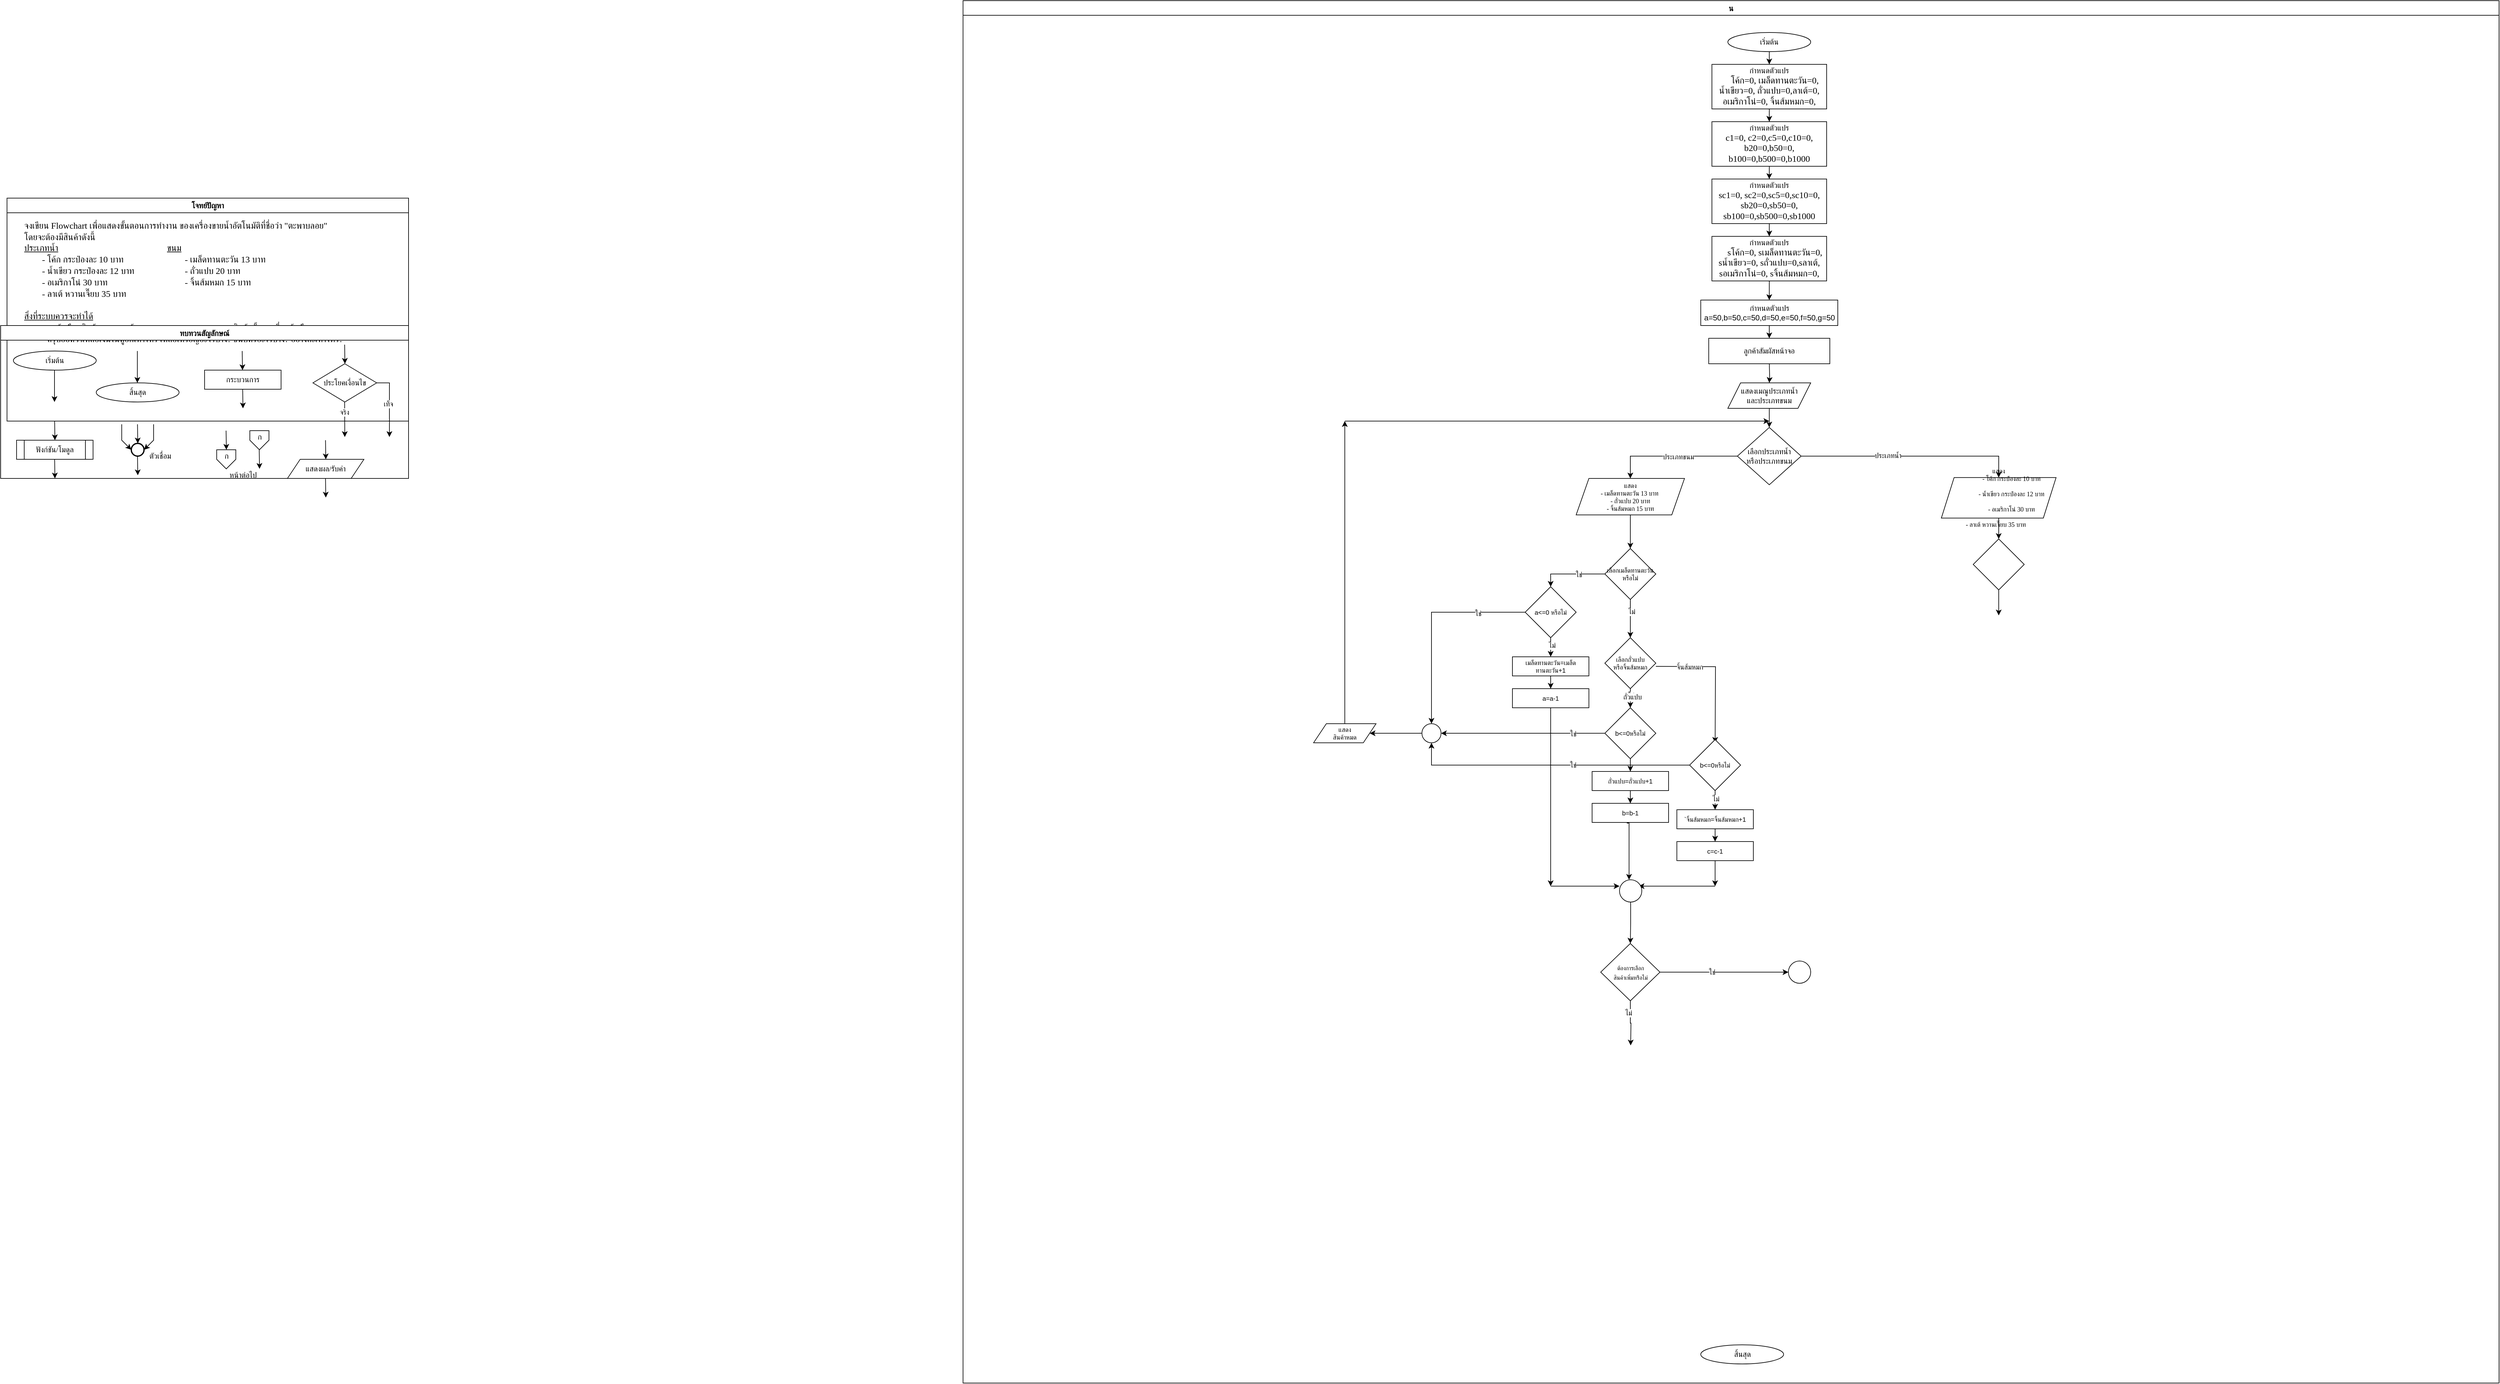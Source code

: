 <mxfile version="28.0.6">
  <diagram name="Page-1" id="Xa4HiU06uu2VXl8qRVdY">
    <mxGraphModel dx="4318" dy="1641" grid="1" gridSize="10" guides="1" tooltips="1" connect="1" arrows="1" fold="1" page="1" pageScale="1" pageWidth="850" pageHeight="1100" math="0" shadow="0">
      <root>
        <mxCell id="0" />
        <mxCell id="1" parent="0" />
        <mxCell id="of-Or63fq2WvLNfduHY4-37" value="&lt;font data-font-src=&quot;https://fonts.googleapis.com/css?family=Sarabun&quot; face=&quot;Sarabun&quot;&gt;โจทย์ปัญหา&lt;/font&gt;" style="swimlane;whiteSpace=wrap;html=1;" parent="1" vertex="1">
          <mxGeometry x="-2550" y="10" width="630" height="350" as="geometry" />
        </mxCell>
        <mxCell id="of-Or63fq2WvLNfduHY4-38" value="&lt;font data-font-src=&quot;https://fonts.googleapis.com/css?family=Sarabun&quot; face=&quot;Sarabun&quot; style=&quot;font-size: 14px;&quot;&gt;จงเขียน Flowchart เพื่อแสดงขั้นตอนการทำงาน ของเครื่องขายน้ำอัตโนมัติที่ชื่อว่า &quot;ตะพาบลอย&quot;&lt;br&gt;โดยจะต้องมีสินค้าดังนี้&lt;br&gt;&lt;u&gt;ประเภทน้ำ&lt;span style=&quot;white-space: pre;&quot;&gt;&#x9;&lt;/span&gt;&lt;span style=&quot;white-space: pre;&quot;&gt;&#x9;&lt;/span&gt;&lt;span style=&quot;white-space: pre;&quot;&gt;&#x9;&lt;/span&gt;&lt;span style=&quot;white-space: pre;&quot;&gt;&#x9;&lt;/span&gt;&lt;span style=&quot;white-space: pre;&quot;&gt;&#x9;&lt;/span&gt;&lt;span style=&quot;white-space: pre;&quot;&gt;&#x9;&lt;span style=&quot;white-space: pre;&quot;&gt;&#x9;&lt;/span&gt;ข&lt;/span&gt;นม&lt;/u&gt;&lt;br&gt;&lt;span style=&quot;white-space: pre;&quot;&gt;&#x9;&lt;/span&gt;- โค้ก กระป๋องละ 10 บาท&lt;span style=&quot;white-space: pre;&quot;&gt;&#x9;&lt;/span&gt;&lt;span style=&quot;white-space: pre;&quot;&gt;&#x9;&lt;/span&gt;&lt;span style=&quot;white-space: pre;&quot;&gt;&#x9;&lt;/span&gt;&lt;span style=&quot;white-space: pre;&quot;&gt;&#x9;&lt;/span&gt;- เมล็ดทานตะวัน 13 บาท&lt;br&gt;&lt;span style=&quot;white-space: pre;&quot;&gt;&#x9;&lt;/span&gt;- น้ำเขียว กระป๋องละ 12 บาท&lt;span style=&quot;white-space: pre;&quot;&gt;&#x9;&lt;/span&gt;&lt;span style=&quot;white-space: pre;&quot;&gt;&#x9;&lt;/span&gt;&lt;span style=&quot;white-space: pre;&quot;&gt;&#x9;&lt;/span&gt;- ถั่วแปบ 20 บาท&lt;br&gt;&lt;span style=&quot;white-space: pre;&quot;&gt;&#x9;&lt;/span&gt;- อเมริกาโน่ 30 บาท&lt;span style=&quot;white-space: pre;&quot;&gt;&#x9;&lt;/span&gt;&lt;span style=&quot;white-space: pre;&quot;&gt;&#x9;&lt;/span&gt;&lt;span style=&quot;white-space: pre;&quot;&gt;&#x9;&lt;/span&gt;&lt;span style=&quot;white-space: pre;&quot;&gt;&#x9;&lt;/span&gt;&lt;span style=&quot;white-space: pre;&quot;&gt;&#x9;&lt;/span&gt;- จิ้นส้มหมก 15 บาท&lt;br&gt;&lt;span style=&quot;white-space: pre;&quot;&gt;&#x9;&lt;/span&gt;- ลาเต้ หวานเจี๊ยบ 35 บาท&lt;span style=&quot;white-space: pre;&quot;&gt;&#x9;&lt;/span&gt;&lt;br&gt;&lt;br&gt;&lt;u&gt;สิ่งที่ระบบควรจะทำได้&lt;/u&gt;&lt;br&gt;&lt;span style=&quot;white-space: pre;&quot;&gt;&#x9;&lt;/span&gt;- ลูกค้าเลือกสินค้า, ระบบจะต้องรวมยอดขาย และรวมรายการสินค้าทั้งหมดที่ลูกค้าเลือก&lt;br&gt;&lt;span style=&quot;white-space: pre;&quot;&gt;&#x9;&lt;/span&gt;- สรุปยอดว่าเหลือเงินในตู้อีกเท่าไหร่ เหลือเหรียญอะไรบ้าง? ธนบัตรอะไรบ้าง? อย่างละเท่าไหร่?&lt;br&gt;&lt;br&gt;&lt;br&gt;&lt;/font&gt;" style="text;html=1;align=left;verticalAlign=middle;resizable=0;points=[];autosize=1;strokeColor=none;fillColor=none;fontSize=14;" parent="of-Or63fq2WvLNfduHY4-37" vertex="1">
          <mxGeometry x="25" y="30" width="580" height="240" as="geometry" />
        </mxCell>
        <mxCell id="of-Or63fq2WvLNfduHY4-1" value="ทบทวนสัญลักษณ์" style="swimlane;fontFamily=Sarabun;fontSource=https%3A%2F%2Ffonts.googleapis.com%2Fcss%3Ffamily%3DSarabun;" parent="of-Or63fq2WvLNfduHY4-37" vertex="1">
          <mxGeometry x="-10" y="200" width="640" height="240" as="geometry" />
        </mxCell>
        <mxCell id="of-Or63fq2WvLNfduHY4-2" value="&lt;font data-font-src=&quot;https://fonts.googleapis.com/css?family=Sarabun&quot; face=&quot;Sarabun&quot;&gt;เริ่มต้น&lt;/font&gt;" style="ellipse;whiteSpace=wrap;html=1;" parent="of-Or63fq2WvLNfduHY4-1" vertex="1">
          <mxGeometry x="20" y="40" width="130" height="30" as="geometry" />
        </mxCell>
        <mxCell id="of-Or63fq2WvLNfduHY4-3" value="" style="endArrow=classic;html=1;rounded=0;" parent="of-Or63fq2WvLNfduHY4-1" edge="1">
          <mxGeometry width="50" height="50" relative="1" as="geometry">
            <mxPoint x="84.5" y="70" as="sourcePoint" />
            <mxPoint x="84.5" y="120" as="targetPoint" />
          </mxGeometry>
        </mxCell>
        <mxCell id="of-Or63fq2WvLNfduHY4-4" value="&lt;font face=&quot;Sarabun&quot;&gt;สิ้นสุด&lt;/font&gt;" style="ellipse;whiteSpace=wrap;html=1;" parent="of-Or63fq2WvLNfduHY4-1" vertex="1">
          <mxGeometry x="150" y="90" width="130" height="30" as="geometry" />
        </mxCell>
        <mxCell id="of-Or63fq2WvLNfduHY4-5" value="" style="endArrow=classic;html=1;rounded=0;" parent="of-Or63fq2WvLNfduHY4-1" edge="1">
          <mxGeometry width="50" height="50" relative="1" as="geometry">
            <mxPoint x="214.5" y="40" as="sourcePoint" />
            <mxPoint x="214.5" y="90" as="targetPoint" />
          </mxGeometry>
        </mxCell>
        <mxCell id="of-Or63fq2WvLNfduHY4-6" value="กระบวนการ" style="rounded=0;whiteSpace=wrap;html=1;fontFamily=Sarabun;fontSource=https%3A%2F%2Ffonts.googleapis.com%2Fcss%3Ffamily%3DSarabun;" parent="of-Or63fq2WvLNfduHY4-1" vertex="1">
          <mxGeometry x="320" y="70" width="120" height="30" as="geometry" />
        </mxCell>
        <mxCell id="of-Or63fq2WvLNfduHY4-7" value="" style="endArrow=classic;html=1;rounded=0;" parent="of-Or63fq2WvLNfduHY4-1" edge="1">
          <mxGeometry width="50" height="50" relative="1" as="geometry">
            <mxPoint x="379" y="40" as="sourcePoint" />
            <mxPoint x="379.5" y="70" as="targetPoint" />
          </mxGeometry>
        </mxCell>
        <mxCell id="of-Or63fq2WvLNfduHY4-8" value="" style="endArrow=classic;html=1;rounded=0;" parent="of-Or63fq2WvLNfduHY4-1" edge="1">
          <mxGeometry width="50" height="50" relative="1" as="geometry">
            <mxPoint x="379.75" y="100" as="sourcePoint" />
            <mxPoint x="380.25" y="130" as="targetPoint" />
          </mxGeometry>
        </mxCell>
        <mxCell id="of-Or63fq2WvLNfduHY4-9" value="ประโยคเงื่อนไข" style="rhombus;whiteSpace=wrap;html=1;fontFamily=Sarabun;fontSource=https%3A%2F%2Ffonts.googleapis.com%2Fcss%3Ffamily%3DSarabun;" parent="of-Or63fq2WvLNfduHY4-1" vertex="1">
          <mxGeometry x="490" y="60" width="100" height="60" as="geometry" />
        </mxCell>
        <mxCell id="of-Or63fq2WvLNfduHY4-10" value="" style="endArrow=classic;html=1;rounded=0;" parent="of-Or63fq2WvLNfduHY4-1" edge="1">
          <mxGeometry width="50" height="50" relative="1" as="geometry">
            <mxPoint x="539.71" y="30" as="sourcePoint" />
            <mxPoint x="540.21" y="60" as="targetPoint" />
          </mxGeometry>
        </mxCell>
        <mxCell id="of-Or63fq2WvLNfduHY4-11" value="" style="endArrow=classic;html=1;rounded=0;" parent="of-Or63fq2WvLNfduHY4-1" edge="1">
          <mxGeometry width="50" height="50" relative="1" as="geometry">
            <mxPoint x="539.71" y="120" as="sourcePoint" />
            <mxPoint x="540" y="175" as="targetPoint" />
          </mxGeometry>
        </mxCell>
        <mxCell id="of-Or63fq2WvLNfduHY4-12" value="จริง" style="edgeLabel;html=1;align=center;verticalAlign=middle;resizable=0;points=[];fontFamily=Sarabun;fontSource=https%3A%2F%2Ffonts.googleapis.com%2Fcss%3Ffamily%3DSarabun;" parent="of-Or63fq2WvLNfduHY4-11" vertex="1" connectable="0">
          <mxGeometry x="-0.414" y="-1" relative="1" as="geometry">
            <mxPoint as="offset" />
          </mxGeometry>
        </mxCell>
        <mxCell id="of-Or63fq2WvLNfduHY4-13" value="" style="endArrow=classic;html=1;rounded=0;exitX=1;exitY=0.5;exitDx=0;exitDy=0;" parent="of-Or63fq2WvLNfduHY4-1" source="of-Or63fq2WvLNfduHY4-9" edge="1">
          <mxGeometry width="50" height="50" relative="1" as="geometry">
            <mxPoint x="620" y="95" as="sourcePoint" />
            <mxPoint x="610" y="175" as="targetPoint" />
            <Array as="points">
              <mxPoint x="610" y="90" />
            </Array>
          </mxGeometry>
        </mxCell>
        <mxCell id="of-Or63fq2WvLNfduHY4-14" value="&lt;font data-font-src=&quot;https://fonts.googleapis.com/css?family=Sarabun&quot; face=&quot;Sarabun&quot;&gt;เท็จ&lt;/font&gt;" style="edgeLabel;html=1;align=center;verticalAlign=middle;resizable=0;points=[];" parent="of-Or63fq2WvLNfduHY4-13" vertex="1" connectable="0">
          <mxGeometry x="-0.002" y="-2" relative="1" as="geometry">
            <mxPoint as="offset" />
          </mxGeometry>
        </mxCell>
        <mxCell id="of-Or63fq2WvLNfduHY4-15" value="&lt;font data-font-src=&quot;https://fonts.googleapis.com/css?family=Sarabun&quot; face=&quot;Sarabun&quot;&gt;ฟังก์ชัน/โมดูล&lt;/font&gt;" style="shape=process;whiteSpace=wrap;html=1;backgroundOutline=1;" parent="of-Or63fq2WvLNfduHY4-1" vertex="1">
          <mxGeometry x="25" y="180" width="120" height="30" as="geometry" />
        </mxCell>
        <mxCell id="of-Or63fq2WvLNfduHY4-16" value="" style="endArrow=classic;html=1;rounded=0;" parent="of-Or63fq2WvLNfduHY4-1" edge="1">
          <mxGeometry width="50" height="50" relative="1" as="geometry">
            <mxPoint x="84.71" y="150" as="sourcePoint" />
            <mxPoint x="85.21" y="180" as="targetPoint" />
          </mxGeometry>
        </mxCell>
        <mxCell id="of-Or63fq2WvLNfduHY4-17" value="" style="endArrow=classic;html=1;rounded=0;" parent="of-Or63fq2WvLNfduHY4-1" edge="1">
          <mxGeometry width="50" height="50" relative="1" as="geometry">
            <mxPoint x="84.71" y="210" as="sourcePoint" />
            <mxPoint x="85.21" y="240" as="targetPoint" />
          </mxGeometry>
        </mxCell>
        <mxCell id="of-Or63fq2WvLNfduHY4-18" value="" style="strokeWidth=2;html=1;shape=mxgraph.flowchart.start_2;whiteSpace=wrap;" parent="of-Or63fq2WvLNfduHY4-1" vertex="1">
          <mxGeometry x="205" y="185" width="20" height="20" as="geometry" />
        </mxCell>
        <mxCell id="of-Or63fq2WvLNfduHY4-19" value="" style="endArrow=classic;html=1;rounded=0;" parent="of-Or63fq2WvLNfduHY4-1" edge="1">
          <mxGeometry width="50" height="50" relative="1" as="geometry">
            <mxPoint x="214.71" y="155" as="sourcePoint" />
            <mxPoint x="215.21" y="185" as="targetPoint" />
          </mxGeometry>
        </mxCell>
        <mxCell id="of-Or63fq2WvLNfduHY4-20" value="" style="endArrow=classic;html=1;rounded=0;entryX=0;entryY=0.5;entryDx=0;entryDy=0;entryPerimeter=0;" parent="of-Or63fq2WvLNfduHY4-1" target="of-Or63fq2WvLNfduHY4-18" edge="1">
          <mxGeometry width="50" height="50" relative="1" as="geometry">
            <mxPoint x="190.0" y="155" as="sourcePoint" />
            <mxPoint x="190.5" y="185" as="targetPoint" />
            <Array as="points">
              <mxPoint x="190" y="180" />
            </Array>
          </mxGeometry>
        </mxCell>
        <mxCell id="of-Or63fq2WvLNfduHY4-21" value="" style="endArrow=classic;html=1;rounded=0;entryX=1;entryY=0.5;entryDx=0;entryDy=0;entryPerimeter=0;" parent="of-Or63fq2WvLNfduHY4-1" target="of-Or63fq2WvLNfduHY4-18" edge="1">
          <mxGeometry width="50" height="50" relative="1" as="geometry">
            <mxPoint x="240.0" y="155" as="sourcePoint" />
            <mxPoint x="240.5" y="185" as="targetPoint" />
            <Array as="points">
              <mxPoint x="240" y="180" />
            </Array>
          </mxGeometry>
        </mxCell>
        <mxCell id="of-Or63fq2WvLNfduHY4-22" value="" style="endArrow=classic;html=1;rounded=0;" parent="of-Or63fq2WvLNfduHY4-1" edge="1">
          <mxGeometry width="50" height="50" relative="1" as="geometry">
            <mxPoint x="214.71" y="205" as="sourcePoint" />
            <mxPoint x="215.21" y="235" as="targetPoint" />
          </mxGeometry>
        </mxCell>
        <mxCell id="of-Or63fq2WvLNfduHY4-23" value="&lt;font data-font-src=&quot;https://fonts.googleapis.com/css?family=Sarabun&quot; face=&quot;Sarabun&quot;&gt;ตัวเชื่อม&lt;/font&gt;" style="text;html=1;align=center;verticalAlign=middle;resizable=0;points=[];autosize=1;strokeColor=none;fillColor=none;" parent="of-Or63fq2WvLNfduHY4-1" vertex="1">
          <mxGeometry x="220" y="190" width="60" height="30" as="geometry" />
        </mxCell>
        <mxCell id="of-Or63fq2WvLNfduHY4-24" value="" style="endArrow=classic;html=1;rounded=0;" parent="of-Or63fq2WvLNfduHY4-1" edge="1">
          <mxGeometry width="50" height="50" relative="1" as="geometry">
            <mxPoint x="353.71" y="165" as="sourcePoint" />
            <mxPoint x="354.21" y="195" as="targetPoint" />
          </mxGeometry>
        </mxCell>
        <mxCell id="of-Or63fq2WvLNfduHY4-25" value="" style="verticalLabelPosition=bottom;verticalAlign=top;html=1;shape=offPageConnector;rounded=0;size=0.5;" parent="of-Or63fq2WvLNfduHY4-1" vertex="1">
          <mxGeometry x="339" y="195" width="30" height="30" as="geometry" />
        </mxCell>
        <mxCell id="of-Or63fq2WvLNfduHY4-26" value="" style="endArrow=classic;html=1;rounded=0;" parent="of-Or63fq2WvLNfduHY4-1" edge="1">
          <mxGeometry width="50" height="50" relative="1" as="geometry">
            <mxPoint x="405.71" y="195" as="sourcePoint" />
            <mxPoint x="406.21" y="225" as="targetPoint" />
          </mxGeometry>
        </mxCell>
        <mxCell id="of-Or63fq2WvLNfduHY4-27" value="" style="verticalLabelPosition=bottom;verticalAlign=top;html=1;shape=offPageConnector;rounded=0;size=0.5;" parent="of-Or63fq2WvLNfduHY4-1" vertex="1">
          <mxGeometry x="391" y="165" width="30" height="30" as="geometry" />
        </mxCell>
        <mxCell id="of-Or63fq2WvLNfduHY4-28" value="หน้าต่อไป" style="text;html=1;align=center;verticalAlign=middle;resizable=0;points=[];autosize=1;strokeColor=none;fillColor=none;fontFamily=Sarabun;fontSource=https%3A%2F%2Ffonts.googleapis.com%2Fcss%3Ffamily%3DSarabun;" parent="of-Or63fq2WvLNfduHY4-1" vertex="1">
          <mxGeometry x="345" y="220" width="70" height="30" as="geometry" />
        </mxCell>
        <mxCell id="of-Or63fq2WvLNfduHY4-29" value="ก" style="text;html=1;align=center;verticalAlign=middle;resizable=0;points=[];autosize=1;strokeColor=none;fillColor=none;fontFamily=Sarabun;fontSource=https%3A%2F%2Ffonts.googleapis.com%2Fcss%3Ffamily%3DSarabun;" parent="of-Or63fq2WvLNfduHY4-1" vertex="1">
          <mxGeometry x="339" y="190" width="30" height="30" as="geometry" />
        </mxCell>
        <mxCell id="of-Or63fq2WvLNfduHY4-30" value="ก" style="text;html=1;align=center;verticalAlign=middle;resizable=0;points=[];autosize=1;strokeColor=none;fillColor=none;fontFamily=Sarabun;fontSource=https%3A%2F%2Ffonts.googleapis.com%2Fcss%3Ffamily%3DSarabun;" parent="of-Or63fq2WvLNfduHY4-1" vertex="1">
          <mxGeometry x="391" y="160" width="30" height="30" as="geometry" />
        </mxCell>
        <mxCell id="of-Or63fq2WvLNfduHY4-31" value="แสดงผล/รับค่า" style="shape=parallelogram;perimeter=parallelogramPerimeter;whiteSpace=wrap;html=1;fixedSize=1;fontFamily=Sarabun;fontSource=https%3A%2F%2Ffonts.googleapis.com%2Fcss%3Ffamily%3DSarabun;" parent="of-Or63fq2WvLNfduHY4-1" vertex="1">
          <mxGeometry x="450" y="210" width="120" height="30" as="geometry" />
        </mxCell>
        <mxCell id="of-Or63fq2WvLNfduHY4-32" value="" style="endArrow=classic;html=1;rounded=0;" parent="of-Or63fq2WvLNfduHY4-1" edge="1">
          <mxGeometry width="50" height="50" relative="1" as="geometry">
            <mxPoint x="509.71" y="180" as="sourcePoint" />
            <mxPoint x="510.21" y="210" as="targetPoint" />
          </mxGeometry>
        </mxCell>
        <mxCell id="of-Or63fq2WvLNfduHY4-33" value="" style="endArrow=classic;html=1;rounded=0;" parent="of-Or63fq2WvLNfduHY4-1" edge="1">
          <mxGeometry width="50" height="50" relative="1" as="geometry">
            <mxPoint x="509.71" y="240" as="sourcePoint" />
            <mxPoint x="510.21" y="270" as="targetPoint" />
          </mxGeometry>
        </mxCell>
        <mxCell id="of-Or63fq2WvLNfduHY4-34" value="น" style="swimlane;fontFamily=Sarabun;fontSource=https%3A%2F%2Ffonts.googleapis.com%2Fcss%3Ffamily%3DSarabun;" parent="1" vertex="1">
          <mxGeometry x="-1050" y="-300" width="2410" height="2170" as="geometry" />
        </mxCell>
        <mxCell id="of-Or63fq2WvLNfduHY4-40" value="" style="edgeStyle=orthogonalEdgeStyle;rounded=0;orthogonalLoop=1;jettySize=auto;html=1;" parent="of-Or63fq2WvLNfduHY4-34" source="of-Or63fq2WvLNfduHY4-35" target="of-Or63fq2WvLNfduHY4-39" edge="1">
          <mxGeometry relative="1" as="geometry" />
        </mxCell>
        <mxCell id="of-Or63fq2WvLNfduHY4-35" value="&lt;font data-font-src=&quot;https://fonts.googleapis.com/css?family=Sarabun&quot; face=&quot;Sarabun&quot;&gt;เริ่มต้น&lt;/font&gt;" style="ellipse;whiteSpace=wrap;html=1;fontStyle=0" parent="of-Or63fq2WvLNfduHY4-34" vertex="1">
          <mxGeometry x="1200" y="50" width="130" height="30" as="geometry" />
        </mxCell>
        <mxCell id="of-Or63fq2WvLNfduHY4-36" value="&lt;font face=&quot;Sarabun&quot;&gt;สิ้นสุด&lt;/font&gt;" style="ellipse;whiteSpace=wrap;html=1;" parent="of-Or63fq2WvLNfduHY4-34" vertex="1">
          <mxGeometry x="1157.5" y="2110" width="130" height="30" as="geometry" />
        </mxCell>
        <mxCell id="of-Or63fq2WvLNfduHY4-43" value="" style="edgeStyle=orthogonalEdgeStyle;rounded=0;orthogonalLoop=1;jettySize=auto;html=1;" parent="of-Or63fq2WvLNfduHY4-34" source="of-Or63fq2WvLNfduHY4-39" target="of-Or63fq2WvLNfduHY4-42" edge="1">
          <mxGeometry relative="1" as="geometry" />
        </mxCell>
        <mxCell id="of-Or63fq2WvLNfduHY4-39" value="กำหนดตัวแปร&lt;div&gt;&lt;span style=&quot;font-family: Sarabun; font-size: 14px; text-align: left; text-wrap-mode: nowrap;&quot;&gt;&amp;nbsp; &amp;nbsp; &amp;nbsp;โค้ก=0,&amp;nbsp;&lt;/span&gt;&lt;span style=&quot;font-family: Sarabun; font-size: 14px; text-align: left; text-wrap-mode: nowrap;&quot;&gt;เมล็ดทานตะวัน=0,&lt;/span&gt;&lt;br style=&quot;font-family: Sarabun; font-size: 14px; text-align: left; text-wrap-mode: nowrap;&quot;&gt;&lt;span style=&quot;font-family: Sarabun; font-size: 14px; text-align: left; text-wrap-mode: nowrap;&quot;&gt;น้ำเขียว=0,&amp;nbsp;&lt;/span&gt;&lt;span style=&quot;font-family: Sarabun; font-size: 14px; text-align: left; text-wrap-mode: nowrap;&quot;&gt;ถั่วแปบ=0,&lt;/span&gt;&lt;span style=&quot;font-family: Sarabun; font-size: 14px; text-align: left; text-wrap-mode: nowrap;&quot;&gt;ลาเต้=0,&lt;/span&gt;&lt;br style=&quot;font-family: Sarabun; font-size: 14px; text-align: left; text-wrap-mode: nowrap;&quot;&gt;&lt;span style=&quot;font-family: Sarabun; font-size: 14px; text-align: left; text-wrap-mode: nowrap;&quot;&gt;อเมริกาโน่=0,&amp;nbsp;&lt;/span&gt;&lt;span style=&quot;font-family: Sarabun; font-size: 14px; text-align: left; text-wrap-mode: nowrap;&quot;&gt;จิ้นส้มหมก=&lt;/span&gt;&lt;span style=&quot;font-family: Sarabun; font-size: 14px; text-align: left; text-wrap-mode: nowrap; background-color: transparent; color: light-dark(rgb(0, 0, 0), rgb(255, 255, 255));&quot;&gt;0,&lt;/span&gt;&lt;/div&gt;" style="whiteSpace=wrap;html=1;fontStyle=0" parent="of-Or63fq2WvLNfduHY4-34" vertex="1">
          <mxGeometry x="1175" y="100" width="180" height="70" as="geometry" />
        </mxCell>
        <mxCell id="of-Or63fq2WvLNfduHY4-46" value="" style="edgeStyle=orthogonalEdgeStyle;rounded=0;orthogonalLoop=1;jettySize=auto;html=1;" parent="of-Or63fq2WvLNfduHY4-34" source="of-Or63fq2WvLNfduHY4-42" target="of-Or63fq2WvLNfduHY4-45" edge="1">
          <mxGeometry relative="1" as="geometry" />
        </mxCell>
        <mxCell id="of-Or63fq2WvLNfduHY4-42" value="กำหนดตัวแปร&lt;div&gt;&lt;span style=&quot;background-color: transparent; color: light-dark(rgb(0, 0, 0), rgb(255, 255, 255)); text-wrap-mode: nowrap; font-family: Sarabun; font-size: 14px; text-align: left;&quot;&gt;c1=0, c2&lt;/span&gt;&lt;span style=&quot;background-color: transparent; color: light-dark(rgb(0, 0, 0), rgb(255, 255, 255)); text-wrap-mode: nowrap; font-family: Sarabun; font-size: 14px; text-align: left;&quot;&gt;=0,&lt;/span&gt;&lt;span style=&quot;background-color: transparent; color: light-dark(rgb(0, 0, 0), rgb(255, 255, 255)); text-wrap-mode: nowrap; font-family: Sarabun; font-size: 14px; text-align: left;&quot;&gt;c5=0,c10&lt;/span&gt;&lt;span style=&quot;background-color: transparent; color: light-dark(rgb(0, 0, 0), rgb(255, 255, 255)); text-wrap-mode: nowrap; font-family: Sarabun; font-size: 14px; text-align: left;&quot;&gt;=0,&lt;/span&gt;&lt;/div&gt;&lt;div&gt;&lt;span style=&quot;background-color: transparent; color: light-dark(rgb(0, 0, 0), rgb(255, 255, 255)); text-wrap-mode: nowrap; font-family: Sarabun; font-size: 14px; text-align: left;&quot;&gt;b20=0,&lt;/span&gt;&lt;span style=&quot;background-color: transparent; color: light-dark(rgb(0, 0, 0), rgb(255, 255, 255)); text-wrap-mode: nowrap; font-family: Sarabun; font-size: 14px; text-align: left;&quot;&gt;b50&lt;/span&gt;&lt;span style=&quot;background-color: transparent; color: light-dark(rgb(0, 0, 0), rgb(255, 255, 255)); text-wrap-mode: nowrap; font-family: Sarabun; font-size: 14px; text-align: left;&quot;&gt;=0,&lt;/span&gt;&lt;/div&gt;&lt;div&gt;&lt;span style=&quot;background-color: transparent; color: light-dark(rgb(0, 0, 0), rgb(255, 255, 255)); text-wrap-mode: nowrap; font-family: Sarabun; font-size: 14px; text-align: left;&quot;&gt;b100=0,b500=0,b1000&lt;/span&gt;&lt;/div&gt;" style="whiteSpace=wrap;html=1;fontStyle=0" parent="of-Or63fq2WvLNfduHY4-34" vertex="1">
          <mxGeometry x="1175" y="190" width="180" height="70" as="geometry" />
        </mxCell>
        <mxCell id="of-Or63fq2WvLNfduHY4-48" value="" style="edgeStyle=orthogonalEdgeStyle;rounded=0;orthogonalLoop=1;jettySize=auto;html=1;" parent="of-Or63fq2WvLNfduHY4-34" source="of-Or63fq2WvLNfduHY4-45" target="of-Or63fq2WvLNfduHY4-47" edge="1">
          <mxGeometry relative="1" as="geometry" />
        </mxCell>
        <mxCell id="of-Or63fq2WvLNfduHY4-45" value="กำหนดตัวแปร&lt;div&gt;&lt;span style=&quot;background-color: transparent; color: light-dark(rgb(0, 0, 0), rgb(255, 255, 255)); text-wrap-mode: nowrap; font-family: Sarabun; font-size: 14px; text-align: left;&quot;&gt;sc1=0, sc2&lt;/span&gt;&lt;span style=&quot;background-color: transparent; color: light-dark(rgb(0, 0, 0), rgb(255, 255, 255)); text-wrap-mode: nowrap; font-family: Sarabun; font-size: 14px; text-align: left;&quot;&gt;=0,s&lt;/span&gt;&lt;span style=&quot;background-color: transparent; color: light-dark(rgb(0, 0, 0), rgb(255, 255, 255)); text-wrap-mode: nowrap; font-family: Sarabun; font-size: 14px; text-align: left;&quot;&gt;c5=0,&lt;/span&gt;&lt;span style=&quot;background-color: transparent; color: light-dark(rgb(0, 0, 0), rgb(255, 255, 255)); text-wrap-mode: nowrap; font-family: Sarabun; font-size: 14px; text-align: left;&quot;&gt;sc10&lt;/span&gt;&lt;span style=&quot;background-color: transparent; color: light-dark(rgb(0, 0, 0), rgb(255, 255, 255)); text-wrap-mode: nowrap; font-family: Sarabun; font-size: 14px; text-align: left;&quot;&gt;=0,&lt;/span&gt;&lt;/div&gt;&lt;div&gt;&lt;span style=&quot;background-color: transparent; color: light-dark(rgb(0, 0, 0), rgb(255, 255, 255)); text-wrap-mode: nowrap; font-family: Sarabun; font-size: 14px; text-align: left;&quot;&gt;sb20=0,s&lt;/span&gt;&lt;span style=&quot;background-color: transparent; color: light-dark(rgb(0, 0, 0), rgb(255, 255, 255)); text-wrap-mode: nowrap; font-family: Sarabun; font-size: 14px; text-align: left;&quot;&gt;b50&lt;/span&gt;&lt;span style=&quot;background-color: transparent; color: light-dark(rgb(0, 0, 0), rgb(255, 255, 255)); text-wrap-mode: nowrap; font-family: Sarabun; font-size: 14px; text-align: left;&quot;&gt;=0,&lt;/span&gt;&lt;/div&gt;&lt;div&gt;&lt;span style=&quot;background-color: transparent; color: light-dark(rgb(0, 0, 0), rgb(255, 255, 255)); text-wrap-mode: nowrap; font-family: Sarabun; font-size: 14px; text-align: left;&quot;&gt;sb100=0,sb500=0,sb1000&lt;/span&gt;&lt;/div&gt;" style="whiteSpace=wrap;html=1;fontStyle=0" parent="of-Or63fq2WvLNfduHY4-34" vertex="1">
          <mxGeometry x="1175" y="280" width="180" height="70" as="geometry" />
        </mxCell>
        <mxCell id="of-Or63fq2WvLNfduHY4-104" value="" style="edgeStyle=orthogonalEdgeStyle;rounded=0;orthogonalLoop=1;jettySize=auto;html=1;" parent="of-Or63fq2WvLNfduHY4-34" source="of-Or63fq2WvLNfduHY4-47" target="of-Or63fq2WvLNfduHY4-103" edge="1">
          <mxGeometry relative="1" as="geometry" />
        </mxCell>
        <mxCell id="of-Or63fq2WvLNfduHY4-47" value="กำหนดตัวแปร&lt;div&gt;&lt;span style=&quot;font-family: Sarabun; font-size: 14px; text-align: left; text-wrap-mode: nowrap;&quot;&gt;&amp;nbsp; &amp;nbsp; &amp;nbsp;sโค้ก=0, s&lt;/span&gt;&lt;span style=&quot;font-family: Sarabun; font-size: 14px; text-align: left; text-wrap-mode: nowrap;&quot;&gt;เมล็ดทานตะวัน=0,&lt;/span&gt;&lt;br style=&quot;font-family: Sarabun; font-size: 14px; text-align: left; text-wrap-mode: nowrap;&quot;&gt;&lt;span style=&quot;font-family: Sarabun; font-size: 14px; text-align: left; text-wrap-mode: nowrap;&quot;&gt;sน้ำเขียว=0, s&lt;/span&gt;&lt;span style=&quot;font-family: Sarabun; font-size: 14px; text-align: left; text-wrap-mode: nowrap;&quot;&gt;ถั่วแปบ=0,sลาเต้,&lt;/span&gt;&lt;br style=&quot;font-family: Sarabun; font-size: 14px; text-align: left; text-wrap-mode: nowrap;&quot;&gt;&lt;span style=&quot;font-family: Sarabun; font-size: 14px; text-align: left; text-wrap-mode: nowrap;&quot;&gt;sอเมริกาโน่=0, s&lt;/span&gt;&lt;span style=&quot;font-family: Sarabun; font-size: 14px; text-align: left; text-wrap-mode: nowrap;&quot;&gt;จิ้นส้มหมก=0,&lt;/span&gt;&lt;/div&gt;" style="whiteSpace=wrap;html=1;fontStyle=0" parent="of-Or63fq2WvLNfduHY4-34" vertex="1">
          <mxGeometry x="1175" y="370" width="180" height="70" as="geometry" />
        </mxCell>
        <mxCell id="of-Or63fq2WvLNfduHY4-53" value="" style="edgeStyle=orthogonalEdgeStyle;rounded=0;orthogonalLoop=1;jettySize=auto;html=1;" parent="of-Or63fq2WvLNfduHY4-34" target="of-Or63fq2WvLNfduHY4-52" edge="1">
          <mxGeometry relative="1" as="geometry">
            <mxPoint x="1265.067" y="570" as="sourcePoint" />
          </mxGeometry>
        </mxCell>
        <mxCell id="of-Or63fq2WvLNfduHY4-50" value="&lt;span&gt;ลูกค้าสัมผัสหน้าจอ&lt;/span&gt;" style="whiteSpace=wrap;html=1;fontStyle=0" parent="of-Or63fq2WvLNfduHY4-34" vertex="1">
          <mxGeometry x="1170" y="530" width="190" height="40" as="geometry" />
        </mxCell>
        <mxCell id="of-Or63fq2WvLNfduHY4-55" value="" style="edgeStyle=orthogonalEdgeStyle;rounded=0;orthogonalLoop=1;jettySize=auto;html=1;" parent="of-Or63fq2WvLNfduHY4-34" source="of-Or63fq2WvLNfduHY4-52" target="of-Or63fq2WvLNfduHY4-54" edge="1">
          <mxGeometry relative="1" as="geometry" />
        </mxCell>
        <mxCell id="of-Or63fq2WvLNfduHY4-52" value="&lt;div&gt;&lt;br&gt;&lt;/div&gt;&lt;div&gt;&lt;span style=&quot;background-color: transparent; color: light-dark(rgb(0, 0, 0), rgb(255, 255, 255));&quot;&gt;แสดงเมณูประเภทน้ำ&lt;/span&gt;&lt;/div&gt;&lt;div&gt;และประเภทขนม&lt;br&gt;&lt;div&gt;&lt;br&gt;&lt;/div&gt;&lt;/div&gt;" style="shape=parallelogram;perimeter=parallelogramPerimeter;whiteSpace=wrap;html=1;fixedSize=1;" parent="of-Or63fq2WvLNfduHY4-34" vertex="1">
          <mxGeometry x="1200" y="600" width="130" height="40" as="geometry" />
        </mxCell>
        <mxCell id="of-Or63fq2WvLNfduHY4-61" value="" style="edgeStyle=orthogonalEdgeStyle;rounded=0;orthogonalLoop=1;jettySize=auto;html=1;entryX=0.5;entryY=0;entryDx=0;entryDy=0;" parent="of-Or63fq2WvLNfduHY4-34" source="of-Or63fq2WvLNfduHY4-54" target="of-Or63fq2WvLNfduHY4-60" edge="1">
          <mxGeometry relative="1" as="geometry" />
        </mxCell>
        <mxCell id="of-Or63fq2WvLNfduHY4-64" value="ประเภทขนม" style="edgeLabel;html=1;align=center;verticalAlign=middle;resizable=0;points=[];" parent="of-Or63fq2WvLNfduHY4-61" vertex="1" connectable="0">
          <mxGeometry x="-0.085" y="1" relative="1" as="geometry">
            <mxPoint as="offset" />
          </mxGeometry>
        </mxCell>
        <mxCell id="of-Or63fq2WvLNfduHY4-63" value="" style="edgeStyle=orthogonalEdgeStyle;rounded=0;orthogonalLoop=1;jettySize=auto;html=1;entryX=0.5;entryY=0;entryDx=0;entryDy=0;exitX=1;exitY=0.5;exitDx=0;exitDy=0;" parent="of-Or63fq2WvLNfduHY4-34" source="of-Or63fq2WvLNfduHY4-54" target="of-Or63fq2WvLNfduHY4-62" edge="1">
          <mxGeometry relative="1" as="geometry">
            <mxPoint x="1460" y="720" as="sourcePoint" />
            <mxPoint x="1655" y="720" as="targetPoint" />
          </mxGeometry>
        </mxCell>
        <mxCell id="of-Or63fq2WvLNfduHY4-65" value="ประเภทน้ำ" style="edgeLabel;html=1;align=center;verticalAlign=middle;resizable=0;points=[];" parent="of-Or63fq2WvLNfduHY4-63" vertex="1" connectable="0">
          <mxGeometry x="-0.211" y="1" relative="1" as="geometry">
            <mxPoint as="offset" />
          </mxGeometry>
        </mxCell>
        <mxCell id="of-Or63fq2WvLNfduHY4-54" value="เลือกประเภทน้ำ&lt;div&gt;หรือประเภทขนม&lt;/div&gt;" style="rhombus;whiteSpace=wrap;html=1;" parent="of-Or63fq2WvLNfduHY4-34" vertex="1">
          <mxGeometry x="1215" y="670" width="100" height="90" as="geometry" />
        </mxCell>
        <mxCell id="of-Or63fq2WvLNfduHY4-67" value="" style="edgeStyle=orthogonalEdgeStyle;rounded=0;orthogonalLoop=1;jettySize=auto;html=1;" parent="of-Or63fq2WvLNfduHY4-34" source="of-Or63fq2WvLNfduHY4-60" target="of-Or63fq2WvLNfduHY4-66" edge="1">
          <mxGeometry relative="1" as="geometry" />
        </mxCell>
        <mxCell id="of-Or63fq2WvLNfduHY4-60" value="&lt;font&gt;แสดง&lt;/font&gt;&lt;div&gt;&lt;font&gt;&lt;span style=&quot;font-family: Sarabun; text-align: left; text-wrap-mode: nowrap;&quot;&gt;- เมล็ดทานตะวัน 13 บาท&amp;nbsp;&lt;/span&gt;&lt;br style=&quot;font-family: Sarabun; text-align: left; text-wrap-mode: nowrap;&quot;&gt;&lt;span style=&quot;font-family: Sarabun; text-align: left; text-wrap-mode: nowrap;&quot;&gt;- ถั่วแปบ 20 บาท&lt;/span&gt;&lt;br style=&quot;font-family: Sarabun; text-align: left; text-wrap-mode: nowrap;&quot;&gt;&lt;span style=&quot;font-family: Sarabun; text-align: left; text-wrap-mode: nowrap;&quot;&gt;- จิ้นส้มหมก 15 บาท&lt;/span&gt;&lt;/font&gt;&lt;/div&gt;" style="shape=parallelogram;perimeter=parallelogramPerimeter;whiteSpace=wrap;html=1;fixedSize=1;fontSize=10;" parent="of-Or63fq2WvLNfduHY4-34" vertex="1">
          <mxGeometry x="962" y="750.0" width="170" height="57.19" as="geometry" />
        </mxCell>
        <mxCell id="of-Or63fq2WvLNfduHY4-110" value="" style="edgeStyle=orthogonalEdgeStyle;rounded=0;orthogonalLoop=1;jettySize=auto;html=1;" parent="of-Or63fq2WvLNfduHY4-34" source="of-Or63fq2WvLNfduHY4-62" target="of-Or63fq2WvLNfduHY4-68" edge="1">
          <mxGeometry relative="1" as="geometry" />
        </mxCell>
        <mxCell id="of-Or63fq2WvLNfduHY4-62" value="&lt;font&gt;แสดง&lt;/font&gt;&lt;div&gt;&lt;span style=&quot;font-family: Sarabun; text-align: left; text-wrap-mode: nowrap;&quot;&gt;&amp;nbsp; &amp;nbsp; &amp;nbsp; &amp;nbsp; &amp;nbsp; &amp;nbsp; &amp;nbsp; &amp;nbsp; - โค้ก กระป๋องละ 10 บาท&lt;/span&gt;&lt;span style=&quot;font-family: Sarabun; text-align: left; white-space: pre;&quot;&gt;&#x9;&lt;/span&gt;&lt;span style=&quot;font-family: Sarabun; text-align: left; white-space: pre;&quot;&gt;&#x9;&lt;/span&gt;&lt;span style=&quot;font-family: Sarabun; text-align: left; white-space: pre;&quot;&gt;&#x9;&lt;/span&gt;&lt;span style=&quot;font-family: Sarabun; text-align: left; white-space: pre;&quot;&gt;&#x9;&lt;/span&gt;&lt;br style=&quot;font-family: Sarabun; text-align: left; text-wrap-mode: nowrap;&quot;&gt;&lt;span style=&quot;font-family: Sarabun; text-align: left; text-wrap-mode: nowrap;&quot;&gt;&amp;nbsp; &lt;span style=&quot;white-space: pre;&quot;&gt;&#x9;&lt;/span&gt;&lt;span style=&quot;white-space: pre;&quot;&gt;&#x9;&lt;/span&gt;- น้ำเขียว กระป๋องละ 12 บาท&lt;/span&gt;&lt;span style=&quot;font-family: Sarabun; text-align: left; white-space: pre;&quot;&gt;&#x9;&lt;/span&gt;&lt;span style=&quot;font-family: Sarabun; text-align: left; white-space: pre;&quot;&gt;&#x9;&lt;/span&gt;&lt;span style=&quot;font-family: Sarabun; text-align: left; white-space: pre;&quot;&gt;&#x9;&lt;/span&gt;&lt;br style=&quot;font-family: Sarabun; text-align: left; text-wrap-mode: nowrap;&quot;&gt;&lt;span style=&quot;font-family: Sarabun; text-align: left; text-wrap-mode: nowrap;&quot;&gt;&lt;span style=&quot;white-space: pre;&quot;&gt;&#x9;&lt;/span&gt;&lt;span style=&quot;white-space: pre;&quot;&gt;&#x9;&lt;/span&gt;- อเมริกาโน่ 30 บาท&lt;/span&gt;&lt;span style=&quot;font-family: Sarabun; text-align: left; white-space: pre;&quot;&gt;&#x9;&lt;/span&gt;&lt;span style=&quot;font-family: Sarabun; text-align: left; white-space: pre;&quot;&gt;&#x9;&lt;/span&gt;&lt;span style=&quot;font-family: Sarabun; text-align: left; white-space: pre;&quot;&gt;&#x9;&lt;/span&gt;&lt;span style=&quot;font-family: Sarabun; text-align: left; white-space: pre;&quot;&gt;&#x9;&lt;/span&gt;&lt;span style=&quot;font-family: Sarabun; text-align: left; white-space: pre;&quot;&gt;&#x9;&lt;/span&gt;&lt;/div&gt;&lt;div style=&quot;text-align: center;&quot;&gt;&lt;span style=&quot;background-color: transparent; color: light-dark(rgb(0, 0, 0), rgb(255, 255, 255)); text-align: left;&quot;&gt;&amp;nbsp; &amp;nbsp;&lt;/span&gt;&lt;span style=&quot;background-color: transparent; color: light-dark(rgb(0, 0, 0), rgb(255, 255, 255)); text-wrap-mode: nowrap; font-family: Sarabun; text-align: left;&quot;&gt;- ลาเต้ หวานเจี๊ยบ 35 บาท&lt;/span&gt;&lt;span style=&quot;background-color: transparent; color: light-dark(rgb(0, 0, 0), rgb(255, 255, 255)); font-family: Sarabun; text-align: left; white-space: pre;&quot;&gt;&#x9;&lt;/span&gt;&lt;/div&gt;" style="shape=parallelogram;perimeter=parallelogramPerimeter;whiteSpace=wrap;html=1;fixedSize=1;fontSize=10;" parent="of-Or63fq2WvLNfduHY4-34" vertex="1">
          <mxGeometry x="1535" y="748.6" width="180" height="63.59" as="geometry" />
        </mxCell>
        <mxCell id="of-Or63fq2WvLNfduHY4-115" value="" style="edgeStyle=orthogonalEdgeStyle;rounded=0;orthogonalLoop=1;jettySize=auto;html=1;entryX=0.5;entryY=0;entryDx=0;entryDy=0;" parent="of-Or63fq2WvLNfduHY4-34" source="of-Or63fq2WvLNfduHY4-66" target="of-Or63fq2WvLNfduHY4-114" edge="1">
          <mxGeometry relative="1" as="geometry" />
        </mxCell>
        <mxCell id="of-Or63fq2WvLNfduHY4-116" value="ใช่" style="edgeLabel;html=1;align=center;verticalAlign=middle;resizable=0;points=[];" parent="of-Or63fq2WvLNfduHY4-115" vertex="1" connectable="0">
          <mxGeometry x="-0.209" y="1" relative="1" as="geometry">
            <mxPoint as="offset" />
          </mxGeometry>
        </mxCell>
        <mxCell id="of-Or63fq2WvLNfduHY4-118" value="" style="edgeStyle=orthogonalEdgeStyle;rounded=0;orthogonalLoop=1;jettySize=auto;html=1;" parent="of-Or63fq2WvLNfduHY4-34" source="of-Or63fq2WvLNfduHY4-66" target="of-Or63fq2WvLNfduHY4-117" edge="1">
          <mxGeometry relative="1" as="geometry" />
        </mxCell>
        <mxCell id="of-Or63fq2WvLNfduHY4-119" value="ไม่" style="edgeLabel;html=1;align=center;verticalAlign=middle;resizable=0;points=[];" parent="of-Or63fq2WvLNfduHY4-118" vertex="1" connectable="0">
          <mxGeometry x="-0.387" y="2" relative="1" as="geometry">
            <mxPoint as="offset" />
          </mxGeometry>
        </mxCell>
        <mxCell id="of-Or63fq2WvLNfduHY4-66" value="เลือกเมล็ดทานตะวัน&lt;div&gt;หรือไม่&lt;/div&gt;" style="rhombus;whiteSpace=wrap;html=1;fontSize=10;" parent="of-Or63fq2WvLNfduHY4-34" vertex="1">
          <mxGeometry x="1007" y="860.005" width="80" height="80" as="geometry" />
        </mxCell>
        <mxCell id="of-Or63fq2WvLNfduHY4-108" value="" style="edgeStyle=orthogonalEdgeStyle;rounded=0;orthogonalLoop=1;jettySize=auto;html=1;" parent="of-Or63fq2WvLNfduHY4-34" source="of-Or63fq2WvLNfduHY4-68" edge="1">
          <mxGeometry relative="1" as="geometry">
            <mxPoint x="1625" y="965" as="targetPoint" />
          </mxGeometry>
        </mxCell>
        <mxCell id="of-Or63fq2WvLNfduHY4-68" value="" style="rhombus;whiteSpace=wrap;html=1;fontSize=10;" parent="of-Or63fq2WvLNfduHY4-34" vertex="1">
          <mxGeometry x="1585" y="845.005" width="80" height="80" as="geometry" />
        </mxCell>
        <mxCell id="of-Or63fq2WvLNfduHY4-105" value="" style="edgeStyle=orthogonalEdgeStyle;rounded=0;orthogonalLoop=1;jettySize=auto;html=1;" parent="of-Or63fq2WvLNfduHY4-34" source="of-Or63fq2WvLNfduHY4-103" edge="1">
          <mxGeometry relative="1" as="geometry">
            <mxPoint x="1265" y="530" as="targetPoint" />
          </mxGeometry>
        </mxCell>
        <mxCell id="of-Or63fq2WvLNfduHY4-103" value="&lt;div&gt;&lt;br&gt;&lt;/div&gt;กำหนดตัวแปร&lt;div&gt;a=50,b=50,c=50,d=50,e=50,f=50,g=50&lt;/div&gt;&lt;div&gt;&lt;br&gt;&lt;/div&gt;" style="rounded=0;whiteSpace=wrap;html=1;" parent="of-Or63fq2WvLNfduHY4-34" vertex="1">
          <mxGeometry x="1157.5" y="470" width="215" height="40" as="geometry" />
        </mxCell>
        <mxCell id="of-Or63fq2WvLNfduHY4-121" value="" style="edgeStyle=orthogonalEdgeStyle;rounded=0;orthogonalLoop=1;jettySize=auto;html=1;" parent="of-Or63fq2WvLNfduHY4-34" source="of-Or63fq2WvLNfduHY4-114" target="of-Or63fq2WvLNfduHY4-120" edge="1">
          <mxGeometry relative="1" as="geometry" />
        </mxCell>
        <mxCell id="of-Or63fq2WvLNfduHY4-125" value="ไม่" style="edgeLabel;html=1;align=center;verticalAlign=middle;resizable=0;points=[];" parent="of-Or63fq2WvLNfduHY4-121" vertex="1" connectable="0">
          <mxGeometry x="0.12" y="-2" relative="1" as="geometry">
            <mxPoint as="offset" />
          </mxGeometry>
        </mxCell>
        <mxCell id="of-Or63fq2WvLNfduHY4-191" value="" style="edgeStyle=orthogonalEdgeStyle;rounded=0;orthogonalLoop=1;jettySize=auto;html=1;entryX=0.5;entryY=0;entryDx=0;entryDy=0;" parent="of-Or63fq2WvLNfduHY4-34" source="of-Or63fq2WvLNfduHY4-114" target="of-Or63fq2WvLNfduHY4-193" edge="1">
          <mxGeometry relative="1" as="geometry">
            <mxPoint x="730" y="1140" as="targetPoint" />
          </mxGeometry>
        </mxCell>
        <mxCell id="of-Or63fq2WvLNfduHY4-192" value="ใช่" style="edgeLabel;html=1;align=center;verticalAlign=middle;resizable=0;points=[];" parent="of-Or63fq2WvLNfduHY4-191" vertex="1" connectable="0">
          <mxGeometry x="-0.13" y="2" relative="1" as="geometry">
            <mxPoint x="66" as="offset" />
          </mxGeometry>
        </mxCell>
        <mxCell id="of-Or63fq2WvLNfduHY4-114" value="a&amp;lt;=0 หรือไม่" style="rhombus;whiteSpace=wrap;html=1;fontSize=10;" parent="of-Or63fq2WvLNfduHY4-34" vertex="1">
          <mxGeometry x="882" y="920.005" width="80" height="80" as="geometry" />
        </mxCell>
        <mxCell id="of-Or63fq2WvLNfduHY4-129" value="" style="edgeStyle=orthogonalEdgeStyle;rounded=0;orthogonalLoop=1;jettySize=auto;html=1;entryX=0.5;entryY=0;entryDx=0;entryDy=0;" parent="of-Or63fq2WvLNfduHY4-34" edge="1">
          <mxGeometry relative="1" as="geometry">
            <mxPoint x="1087.002" y="1045.003" as="sourcePoint" />
            <mxPoint x="1180.05" y="1164.95" as="targetPoint" />
          </mxGeometry>
        </mxCell>
        <mxCell id="of-Or63fq2WvLNfduHY4-182" value="จิ้นส้มหมก" style="edgeLabel;html=1;align=center;verticalAlign=middle;resizable=0;points=[];" parent="of-Or63fq2WvLNfduHY4-129" vertex="1" connectable="0">
          <mxGeometry x="-0.194" y="-2" relative="1" as="geometry">
            <mxPoint x="-33" y="-2" as="offset" />
          </mxGeometry>
        </mxCell>
        <mxCell id="of-Or63fq2WvLNfduHY4-132" value="" style="edgeStyle=orthogonalEdgeStyle;rounded=0;orthogonalLoop=1;jettySize=auto;html=1;" parent="of-Or63fq2WvLNfduHY4-34" source="of-Or63fq2WvLNfduHY4-117" target="of-Or63fq2WvLNfduHY4-131" edge="1">
          <mxGeometry relative="1" as="geometry" />
        </mxCell>
        <mxCell id="of-Or63fq2WvLNfduHY4-159" value="ใช่" style="edgeLabel;html=1;align=center;verticalAlign=middle;resizable=0;points=[];" parent="of-Or63fq2WvLNfduHY4-132" vertex="1" connectable="0">
          <mxGeometry x="0.171" y="-1" relative="1" as="geometry">
            <mxPoint as="offset" />
          </mxGeometry>
        </mxCell>
        <mxCell id="of-Or63fq2WvLNfduHY4-194" value="ถั่วแปบ" style="edgeLabel;html=1;align=center;verticalAlign=middle;resizable=0;points=[];" parent="of-Or63fq2WvLNfduHY4-132" vertex="1" connectable="0">
          <mxGeometry x="0.293" y="3" relative="1" as="geometry">
            <mxPoint as="offset" />
          </mxGeometry>
        </mxCell>
        <mxCell id="of-Or63fq2WvLNfduHY4-117" value="เลือกถั่วแปบ&lt;div&gt;หรือจิ้นส้มหมก&lt;/div&gt;" style="rhombus;whiteSpace=wrap;html=1;fontSize=10;" parent="of-Or63fq2WvLNfduHY4-34" vertex="1">
          <mxGeometry x="1007" y="1000.005" width="80" height="80" as="geometry" />
        </mxCell>
        <mxCell id="of-Or63fq2WvLNfduHY4-127" value="" style="edgeStyle=orthogonalEdgeStyle;rounded=0;orthogonalLoop=1;jettySize=auto;html=1;" parent="of-Or63fq2WvLNfduHY4-34" source="of-Or63fq2WvLNfduHY4-120" target="of-Or63fq2WvLNfduHY4-126" edge="1">
          <mxGeometry relative="1" as="geometry" />
        </mxCell>
        <mxCell id="of-Or63fq2WvLNfduHY4-120" value="เมล็ดทานตะวัน=เมล็ดทานตะวัน+1" style="whiteSpace=wrap;html=1;fontSize=10;" parent="of-Or63fq2WvLNfduHY4-34" vertex="1">
          <mxGeometry x="862" y="1030" width="120" height="30" as="geometry" />
        </mxCell>
        <mxCell id="of-Or63fq2WvLNfduHY4-198" value="" style="edgeStyle=orthogonalEdgeStyle;rounded=0;orthogonalLoop=1;jettySize=auto;html=1;" parent="of-Or63fq2WvLNfduHY4-34" source="of-Or63fq2WvLNfduHY4-122" edge="1">
          <mxGeometry relative="1" as="geometry">
            <mxPoint x="599" y="660" as="targetPoint" />
          </mxGeometry>
        </mxCell>
        <mxCell id="of-Or63fq2WvLNfduHY4-122" value="แสดง&lt;div&gt;สินค้าหมด&lt;/div&gt;" style="shape=parallelogram;perimeter=parallelogramPerimeter;whiteSpace=wrap;html=1;fixedSize=1;fontSize=10;" parent="of-Or63fq2WvLNfduHY4-34" vertex="1">
          <mxGeometry x="550" y="1135.01" width="98" height="30" as="geometry" />
        </mxCell>
        <mxCell id="of-Or63fq2WvLNfduHY4-174" value="" style="edgeStyle=orthogonalEdgeStyle;rounded=0;orthogonalLoop=1;jettySize=auto;html=1;" parent="of-Or63fq2WvLNfduHY4-34" source="of-Or63fq2WvLNfduHY4-126" edge="1">
          <mxGeometry relative="1" as="geometry">
            <mxPoint x="922.0" y="1390" as="targetPoint" />
          </mxGeometry>
        </mxCell>
        <mxCell id="of-Or63fq2WvLNfduHY4-126" value="a=a-1" style="whiteSpace=wrap;html=1;fontSize=10;" parent="of-Or63fq2WvLNfduHY4-34" vertex="1">
          <mxGeometry x="862" y="1080.01" width="120" height="30" as="geometry" />
        </mxCell>
        <mxCell id="of-Or63fq2WvLNfduHY4-137" value="" style="edgeStyle=orthogonalEdgeStyle;rounded=0;orthogonalLoop=1;jettySize=auto;html=1;entryX=0.5;entryY=0;entryDx=0;entryDy=0;" parent="of-Or63fq2WvLNfduHY4-34" source="of-Or63fq2WvLNfduHY4-131" target="of-Or63fq2WvLNfduHY4-135" edge="1">
          <mxGeometry relative="1" as="geometry" />
        </mxCell>
        <mxCell id="of-Or63fq2WvLNfduHY4-187" value="" style="edgeStyle=orthogonalEdgeStyle;rounded=0;orthogonalLoop=1;jettySize=auto;html=1;entryX=1;entryY=0.5;entryDx=0;entryDy=0;" parent="of-Or63fq2WvLNfduHY4-34" source="of-Or63fq2WvLNfduHY4-131" target="of-Or63fq2WvLNfduHY4-193" edge="1">
          <mxGeometry relative="1" as="geometry">
            <mxPoint x="750" y="1150" as="targetPoint" />
          </mxGeometry>
        </mxCell>
        <mxCell id="of-Or63fq2WvLNfduHY4-188" value="ใช่" style="edgeLabel;html=1;align=center;verticalAlign=middle;resizable=0;points=[];" parent="of-Or63fq2WvLNfduHY4-187" vertex="1" connectable="0">
          <mxGeometry x="-0.606" y="1" relative="1" as="geometry">
            <mxPoint as="offset" />
          </mxGeometry>
        </mxCell>
        <mxCell id="of-Or63fq2WvLNfduHY4-131" value="b&amp;lt;=0หรือไม่" style="rhombus;whiteSpace=wrap;html=1;fontSize=10;" parent="of-Or63fq2WvLNfduHY4-34" vertex="1">
          <mxGeometry x="1007" y="1110.015" width="80" height="80" as="geometry" />
        </mxCell>
        <mxCell id="of-Or63fq2WvLNfduHY4-138" value="" style="edgeStyle=orthogonalEdgeStyle;rounded=0;orthogonalLoop=1;jettySize=auto;html=1;" parent="of-Or63fq2WvLNfduHY4-34" source="of-Or63fq2WvLNfduHY4-135" target="of-Or63fq2WvLNfduHY4-136" edge="1">
          <mxGeometry relative="1" as="geometry" />
        </mxCell>
        <mxCell id="of-Or63fq2WvLNfduHY4-135" value="ถั่วแปบ=ถั่วแปบ+1" style="whiteSpace=wrap;html=1;fontSize=10;" parent="of-Or63fq2WvLNfduHY4-34" vertex="1">
          <mxGeometry x="987" y="1210" width="120" height="30" as="geometry" />
        </mxCell>
        <mxCell id="of-Or63fq2WvLNfduHY4-177" value="" style="edgeStyle=orthogonalEdgeStyle;rounded=0;orthogonalLoop=1;jettySize=auto;html=1;" parent="of-Or63fq2WvLNfduHY4-34" edge="1">
          <mxGeometry relative="1" as="geometry">
            <mxPoint x="1042.043" y="1290" as="sourcePoint" />
            <mxPoint x="1045" y="1380" as="targetPoint" />
            <Array as="points">
              <mxPoint x="1042" y="1291" />
              <mxPoint x="1045" y="1291" />
            </Array>
          </mxGeometry>
        </mxCell>
        <mxCell id="of-Or63fq2WvLNfduHY4-136" value="b=b-1" style="whiteSpace=wrap;html=1;fontSize=10;" parent="of-Or63fq2WvLNfduHY4-34" vertex="1">
          <mxGeometry x="987" y="1260" width="120" height="30" as="geometry" />
        </mxCell>
        <mxCell id="of-Or63fq2WvLNfduHY4-156" value="" style="edgeStyle=orthogonalEdgeStyle;rounded=0;orthogonalLoop=1;jettySize=auto;html=1;" parent="of-Or63fq2WvLNfduHY4-34" source="of-Or63fq2WvLNfduHY4-153" target="of-Or63fq2WvLNfduHY4-155" edge="1">
          <mxGeometry relative="1" as="geometry" />
        </mxCell>
        <mxCell id="of-Or63fq2WvLNfduHY4-153" value="`จิ้นส้มหมก=จิ้นส้มหมก+1" style="whiteSpace=wrap;html=1;fontSize=10;" parent="of-Or63fq2WvLNfduHY4-34" vertex="1">
          <mxGeometry x="1120" y="1270" width="120" height="30" as="geometry" />
        </mxCell>
        <mxCell id="of-Or63fq2WvLNfduHY4-179" value="" style="edgeStyle=orthogonalEdgeStyle;rounded=0;orthogonalLoop=1;jettySize=auto;html=1;" parent="of-Or63fq2WvLNfduHY4-34" source="of-Or63fq2WvLNfduHY4-155" edge="1">
          <mxGeometry relative="1" as="geometry">
            <mxPoint x="1180" y="1390" as="targetPoint" />
          </mxGeometry>
        </mxCell>
        <mxCell id="of-Or63fq2WvLNfduHY4-155" value="c=c-1" style="whiteSpace=wrap;html=1;fontSize=10;" parent="of-Or63fq2WvLNfduHY4-34" vertex="1">
          <mxGeometry x="1120" y="1320" width="120" height="30" as="geometry" />
        </mxCell>
        <mxCell id="of-Or63fq2WvLNfduHY4-171" value="" style="edgeStyle=orthogonalEdgeStyle;rounded=0;orthogonalLoop=1;jettySize=auto;html=1;entryX=0.5;entryY=0;entryDx=0;entryDy=0;" parent="of-Or63fq2WvLNfduHY4-34" source="of-Or63fq2WvLNfduHY4-167" target="of-Or63fq2WvLNfduHY4-153" edge="1">
          <mxGeometry relative="1" as="geometry" />
        </mxCell>
        <mxCell id="CV8JPxTUxD7DSwnHUK7A-1" value="ไม่" style="edgeLabel;html=1;align=center;verticalAlign=middle;resizable=0;points=[];" vertex="1" connectable="0" parent="of-Or63fq2WvLNfduHY4-171">
          <mxGeometry x="0.097" y="-1" relative="1" as="geometry">
            <mxPoint as="offset" />
          </mxGeometry>
        </mxCell>
        <mxCell id="of-Or63fq2WvLNfduHY4-167" value="b&amp;lt;=0หรือไม่" style="rhombus;whiteSpace=wrap;html=1;fontSize=10;" parent="of-Or63fq2WvLNfduHY4-34" vertex="1">
          <mxGeometry x="1140" y="1160" width="80" height="80" as="geometry" />
        </mxCell>
        <mxCell id="of-Or63fq2WvLNfduHY4-176" value="" style="edgeStyle=orthogonalEdgeStyle;rounded=0;orthogonalLoop=1;jettySize=auto;html=1;" parent="of-Or63fq2WvLNfduHY4-34" edge="1">
          <mxGeometry relative="1" as="geometry">
            <mxPoint x="922.0" y="1390" as="sourcePoint" />
            <mxPoint x="1030" y="1390" as="targetPoint" />
          </mxGeometry>
        </mxCell>
        <mxCell id="of-Or63fq2WvLNfduHY4-181" value="" style="edgeStyle=orthogonalEdgeStyle;rounded=0;orthogonalLoop=1;jettySize=auto;html=1;" parent="of-Or63fq2WvLNfduHY4-34" edge="1">
          <mxGeometry relative="1" as="geometry">
            <mxPoint x="1180" y="1390" as="sourcePoint" />
            <mxPoint x="1060" y="1390" as="targetPoint" />
          </mxGeometry>
        </mxCell>
        <mxCell id="of-Or63fq2WvLNfduHY4-203" value="" style="edgeStyle=orthogonalEdgeStyle;rounded=0;orthogonalLoop=1;jettySize=auto;html=1;" parent="of-Or63fq2WvLNfduHY4-34" source="of-Or63fq2WvLNfduHY4-184" target="of-Or63fq2WvLNfduHY4-204" edge="1">
          <mxGeometry relative="1" as="geometry">
            <mxPoint x="1047" y="1590" as="targetPoint" />
          </mxGeometry>
        </mxCell>
        <mxCell id="of-Or63fq2WvLNfduHY4-184" value="" style="ellipse;whiteSpace=wrap;html=1;aspect=fixed;" parent="of-Or63fq2WvLNfduHY4-34" vertex="1">
          <mxGeometry x="1030" y="1380" width="35" height="35" as="geometry" />
        </mxCell>
        <mxCell id="of-Or63fq2WvLNfduHY4-196" value="" style="edgeStyle=orthogonalEdgeStyle;rounded=0;orthogonalLoop=1;jettySize=auto;html=1;" parent="of-Or63fq2WvLNfduHY4-34" source="of-Or63fq2WvLNfduHY4-193" target="of-Or63fq2WvLNfduHY4-122" edge="1">
          <mxGeometry relative="1" as="geometry" />
        </mxCell>
        <mxCell id="of-Or63fq2WvLNfduHY4-193" value="" style="ellipse;whiteSpace=wrap;html=1;aspect=fixed;" parent="of-Or63fq2WvLNfduHY4-34" vertex="1">
          <mxGeometry x="720" y="1135.01" width="30" height="30" as="geometry" />
        </mxCell>
        <mxCell id="of-Or63fq2WvLNfduHY4-185" value="" style="edgeStyle=orthogonalEdgeStyle;rounded=0;orthogonalLoop=1;jettySize=auto;html=1;entryX=0.5;entryY=1;entryDx=0;entryDy=0;" parent="of-Or63fq2WvLNfduHY4-34" source="of-Or63fq2WvLNfduHY4-167" target="of-Or63fq2WvLNfduHY4-193" edge="1">
          <mxGeometry relative="1" as="geometry">
            <mxPoint x="730" y="1200" as="targetPoint" />
            <Array as="points">
              <mxPoint x="735" y="1200" />
            </Array>
          </mxGeometry>
        </mxCell>
        <mxCell id="of-Or63fq2WvLNfduHY4-189" value="ใช่" style="edgeLabel;html=1;align=center;verticalAlign=middle;resizable=0;points=[];" parent="of-Or63fq2WvLNfduHY4-185" vertex="1" connectable="0">
          <mxGeometry x="-0.093" y="-2" relative="1" as="geometry">
            <mxPoint x="16" y="2" as="offset" />
          </mxGeometry>
        </mxCell>
        <mxCell id="of-Or63fq2WvLNfduHY4-200" value="" style="edgeStyle=orthogonalEdgeStyle;rounded=0;orthogonalLoop=1;jettySize=auto;html=1;" parent="of-Or63fq2WvLNfduHY4-34" edge="1">
          <mxGeometry relative="1" as="geometry">
            <mxPoint x="599" y="660" as="sourcePoint" />
            <mxPoint x="1265" y="660" as="targetPoint" />
          </mxGeometry>
        </mxCell>
        <mxCell id="6MrMNqgfL7m1ftgdO51--2" value="" style="edgeStyle=orthogonalEdgeStyle;rounded=0;orthogonalLoop=1;jettySize=auto;html=1;" parent="of-Or63fq2WvLNfduHY4-34" source="of-Or63fq2WvLNfduHY4-204" target="6MrMNqgfL7m1ftgdO51--1" edge="1">
          <mxGeometry relative="1" as="geometry" />
        </mxCell>
        <mxCell id="6MrMNqgfL7m1ftgdO51--5" value="ใช่" style="edgeLabel;html=1;align=center;verticalAlign=middle;resizable=0;points=[];" parent="6MrMNqgfL7m1ftgdO51--2" vertex="1" connectable="0">
          <mxGeometry x="-0.195" relative="1" as="geometry">
            <mxPoint as="offset" />
          </mxGeometry>
        </mxCell>
        <mxCell id="6MrMNqgfL7m1ftgdO51--7" value="" style="edgeStyle=orthogonalEdgeStyle;rounded=0;orthogonalLoop=1;jettySize=auto;html=1;" parent="of-Or63fq2WvLNfduHY4-34" source="of-Or63fq2WvLNfduHY4-204" edge="1">
          <mxGeometry relative="1" as="geometry">
            <mxPoint x="1047.471" y="1640" as="targetPoint" />
          </mxGeometry>
        </mxCell>
        <mxCell id="6MrMNqgfL7m1ftgdO51--8" value="ไม่" style="edgeLabel;html=1;align=center;verticalAlign=middle;resizable=0;points=[];" parent="6MrMNqgfL7m1ftgdO51--7" vertex="1" connectable="0">
          <mxGeometry x="-0.478" y="-3" relative="1" as="geometry">
            <mxPoint as="offset" />
          </mxGeometry>
        </mxCell>
        <mxCell id="of-Or63fq2WvLNfduHY4-204" value="&lt;font style=&quot;font-size: 9px;&quot;&gt;ต้องการเลือก&lt;/font&gt;&lt;div&gt;&lt;font style=&quot;font-size: 9px;&quot;&gt;สินค้าเพิ่มหรือไม่&lt;/font&gt;&lt;/div&gt;" style="rhombus;whiteSpace=wrap;html=1;" parent="of-Or63fq2WvLNfduHY4-34" vertex="1">
          <mxGeometry x="1000.5" y="1480" width="93" height="90" as="geometry" />
        </mxCell>
        <mxCell id="6MrMNqgfL7m1ftgdO51--1" value="" style="ellipse;whiteSpace=wrap;html=1;" parent="of-Or63fq2WvLNfduHY4-34" vertex="1">
          <mxGeometry x="1295" y="1507.5" width="35" height="35" as="geometry" />
        </mxCell>
      </root>
    </mxGraphModel>
  </diagram>
</mxfile>
